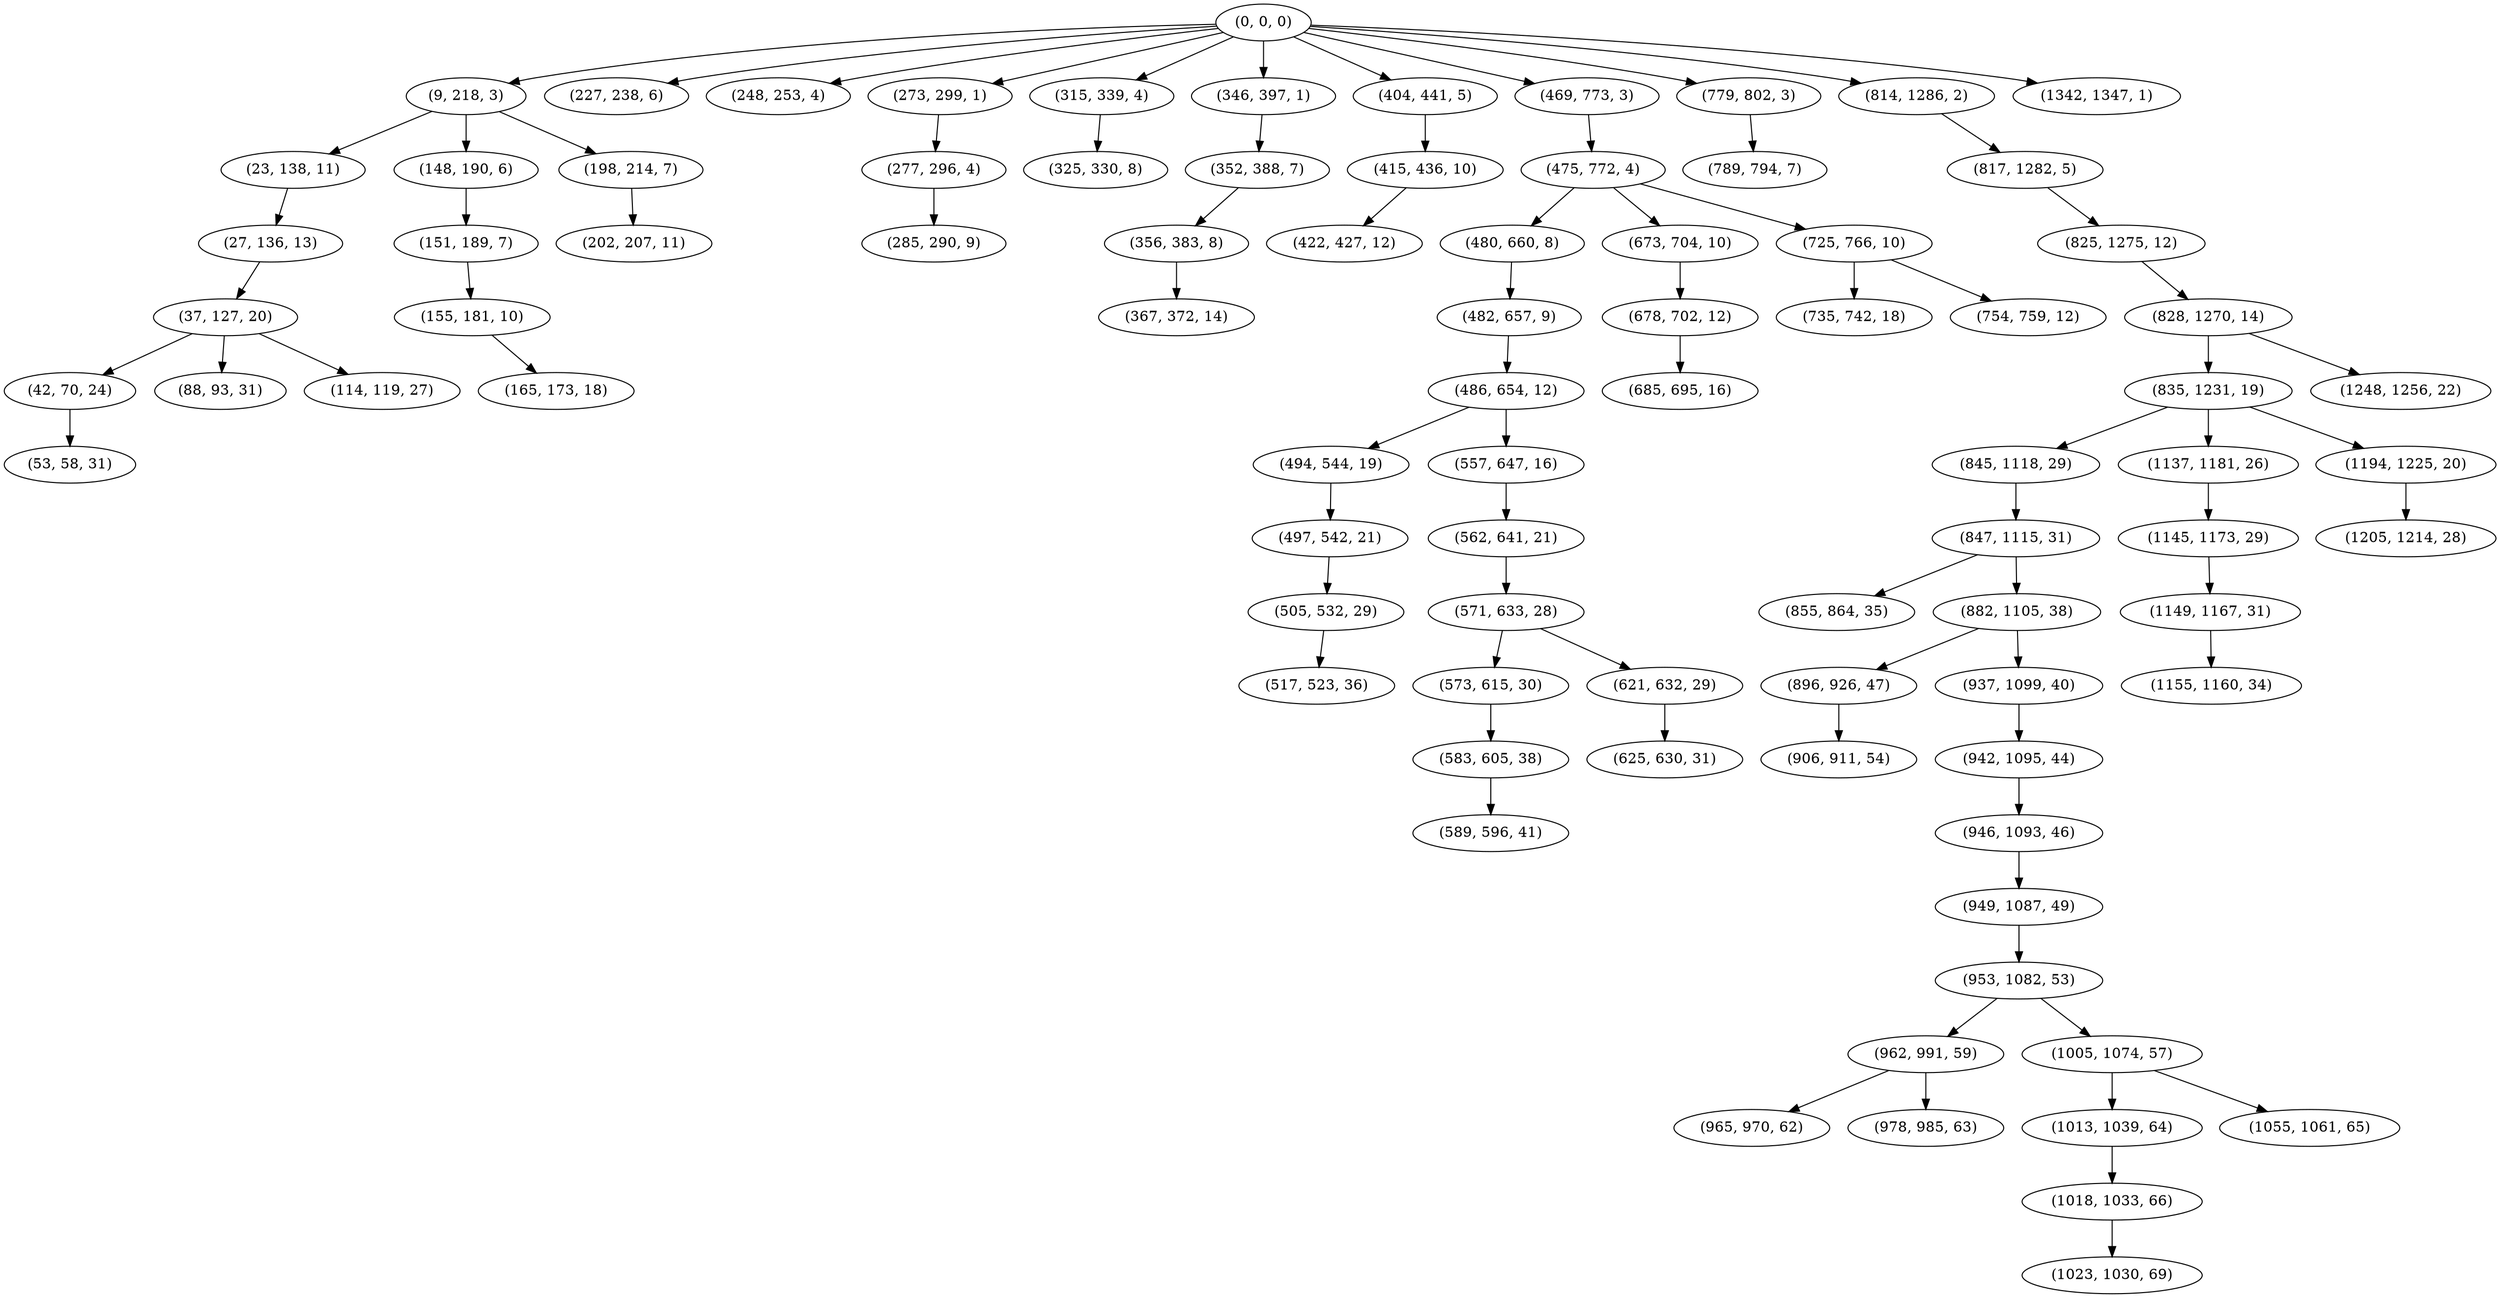 digraph tree {
    "(0, 0, 0)";
    "(9, 218, 3)";
    "(23, 138, 11)";
    "(27, 136, 13)";
    "(37, 127, 20)";
    "(42, 70, 24)";
    "(53, 58, 31)";
    "(88, 93, 31)";
    "(114, 119, 27)";
    "(148, 190, 6)";
    "(151, 189, 7)";
    "(155, 181, 10)";
    "(165, 173, 18)";
    "(198, 214, 7)";
    "(202, 207, 11)";
    "(227, 238, 6)";
    "(248, 253, 4)";
    "(273, 299, 1)";
    "(277, 296, 4)";
    "(285, 290, 9)";
    "(315, 339, 4)";
    "(325, 330, 8)";
    "(346, 397, 1)";
    "(352, 388, 7)";
    "(356, 383, 8)";
    "(367, 372, 14)";
    "(404, 441, 5)";
    "(415, 436, 10)";
    "(422, 427, 12)";
    "(469, 773, 3)";
    "(475, 772, 4)";
    "(480, 660, 8)";
    "(482, 657, 9)";
    "(486, 654, 12)";
    "(494, 544, 19)";
    "(497, 542, 21)";
    "(505, 532, 29)";
    "(517, 523, 36)";
    "(557, 647, 16)";
    "(562, 641, 21)";
    "(571, 633, 28)";
    "(573, 615, 30)";
    "(583, 605, 38)";
    "(589, 596, 41)";
    "(621, 632, 29)";
    "(625, 630, 31)";
    "(673, 704, 10)";
    "(678, 702, 12)";
    "(685, 695, 16)";
    "(725, 766, 10)";
    "(735, 742, 18)";
    "(754, 759, 12)";
    "(779, 802, 3)";
    "(789, 794, 7)";
    "(814, 1286, 2)";
    "(817, 1282, 5)";
    "(825, 1275, 12)";
    "(828, 1270, 14)";
    "(835, 1231, 19)";
    "(845, 1118, 29)";
    "(847, 1115, 31)";
    "(855, 864, 35)";
    "(882, 1105, 38)";
    "(896, 926, 47)";
    "(906, 911, 54)";
    "(937, 1099, 40)";
    "(942, 1095, 44)";
    "(946, 1093, 46)";
    "(949, 1087, 49)";
    "(953, 1082, 53)";
    "(962, 991, 59)";
    "(965, 970, 62)";
    "(978, 985, 63)";
    "(1005, 1074, 57)";
    "(1013, 1039, 64)";
    "(1018, 1033, 66)";
    "(1023, 1030, 69)";
    "(1055, 1061, 65)";
    "(1137, 1181, 26)";
    "(1145, 1173, 29)";
    "(1149, 1167, 31)";
    "(1155, 1160, 34)";
    "(1194, 1225, 20)";
    "(1205, 1214, 28)";
    "(1248, 1256, 22)";
    "(1342, 1347, 1)";
    "(0, 0, 0)" -> "(9, 218, 3)";
    "(0, 0, 0)" -> "(227, 238, 6)";
    "(0, 0, 0)" -> "(248, 253, 4)";
    "(0, 0, 0)" -> "(273, 299, 1)";
    "(0, 0, 0)" -> "(315, 339, 4)";
    "(0, 0, 0)" -> "(346, 397, 1)";
    "(0, 0, 0)" -> "(404, 441, 5)";
    "(0, 0, 0)" -> "(469, 773, 3)";
    "(0, 0, 0)" -> "(779, 802, 3)";
    "(0, 0, 0)" -> "(814, 1286, 2)";
    "(0, 0, 0)" -> "(1342, 1347, 1)";
    "(9, 218, 3)" -> "(23, 138, 11)";
    "(9, 218, 3)" -> "(148, 190, 6)";
    "(9, 218, 3)" -> "(198, 214, 7)";
    "(23, 138, 11)" -> "(27, 136, 13)";
    "(27, 136, 13)" -> "(37, 127, 20)";
    "(37, 127, 20)" -> "(42, 70, 24)";
    "(37, 127, 20)" -> "(88, 93, 31)";
    "(37, 127, 20)" -> "(114, 119, 27)";
    "(42, 70, 24)" -> "(53, 58, 31)";
    "(148, 190, 6)" -> "(151, 189, 7)";
    "(151, 189, 7)" -> "(155, 181, 10)";
    "(155, 181, 10)" -> "(165, 173, 18)";
    "(198, 214, 7)" -> "(202, 207, 11)";
    "(273, 299, 1)" -> "(277, 296, 4)";
    "(277, 296, 4)" -> "(285, 290, 9)";
    "(315, 339, 4)" -> "(325, 330, 8)";
    "(346, 397, 1)" -> "(352, 388, 7)";
    "(352, 388, 7)" -> "(356, 383, 8)";
    "(356, 383, 8)" -> "(367, 372, 14)";
    "(404, 441, 5)" -> "(415, 436, 10)";
    "(415, 436, 10)" -> "(422, 427, 12)";
    "(469, 773, 3)" -> "(475, 772, 4)";
    "(475, 772, 4)" -> "(480, 660, 8)";
    "(475, 772, 4)" -> "(673, 704, 10)";
    "(475, 772, 4)" -> "(725, 766, 10)";
    "(480, 660, 8)" -> "(482, 657, 9)";
    "(482, 657, 9)" -> "(486, 654, 12)";
    "(486, 654, 12)" -> "(494, 544, 19)";
    "(486, 654, 12)" -> "(557, 647, 16)";
    "(494, 544, 19)" -> "(497, 542, 21)";
    "(497, 542, 21)" -> "(505, 532, 29)";
    "(505, 532, 29)" -> "(517, 523, 36)";
    "(557, 647, 16)" -> "(562, 641, 21)";
    "(562, 641, 21)" -> "(571, 633, 28)";
    "(571, 633, 28)" -> "(573, 615, 30)";
    "(571, 633, 28)" -> "(621, 632, 29)";
    "(573, 615, 30)" -> "(583, 605, 38)";
    "(583, 605, 38)" -> "(589, 596, 41)";
    "(621, 632, 29)" -> "(625, 630, 31)";
    "(673, 704, 10)" -> "(678, 702, 12)";
    "(678, 702, 12)" -> "(685, 695, 16)";
    "(725, 766, 10)" -> "(735, 742, 18)";
    "(725, 766, 10)" -> "(754, 759, 12)";
    "(779, 802, 3)" -> "(789, 794, 7)";
    "(814, 1286, 2)" -> "(817, 1282, 5)";
    "(817, 1282, 5)" -> "(825, 1275, 12)";
    "(825, 1275, 12)" -> "(828, 1270, 14)";
    "(828, 1270, 14)" -> "(835, 1231, 19)";
    "(828, 1270, 14)" -> "(1248, 1256, 22)";
    "(835, 1231, 19)" -> "(845, 1118, 29)";
    "(835, 1231, 19)" -> "(1137, 1181, 26)";
    "(835, 1231, 19)" -> "(1194, 1225, 20)";
    "(845, 1118, 29)" -> "(847, 1115, 31)";
    "(847, 1115, 31)" -> "(855, 864, 35)";
    "(847, 1115, 31)" -> "(882, 1105, 38)";
    "(882, 1105, 38)" -> "(896, 926, 47)";
    "(882, 1105, 38)" -> "(937, 1099, 40)";
    "(896, 926, 47)" -> "(906, 911, 54)";
    "(937, 1099, 40)" -> "(942, 1095, 44)";
    "(942, 1095, 44)" -> "(946, 1093, 46)";
    "(946, 1093, 46)" -> "(949, 1087, 49)";
    "(949, 1087, 49)" -> "(953, 1082, 53)";
    "(953, 1082, 53)" -> "(962, 991, 59)";
    "(953, 1082, 53)" -> "(1005, 1074, 57)";
    "(962, 991, 59)" -> "(965, 970, 62)";
    "(962, 991, 59)" -> "(978, 985, 63)";
    "(1005, 1074, 57)" -> "(1013, 1039, 64)";
    "(1005, 1074, 57)" -> "(1055, 1061, 65)";
    "(1013, 1039, 64)" -> "(1018, 1033, 66)";
    "(1018, 1033, 66)" -> "(1023, 1030, 69)";
    "(1137, 1181, 26)" -> "(1145, 1173, 29)";
    "(1145, 1173, 29)" -> "(1149, 1167, 31)";
    "(1149, 1167, 31)" -> "(1155, 1160, 34)";
    "(1194, 1225, 20)" -> "(1205, 1214, 28)";
}
